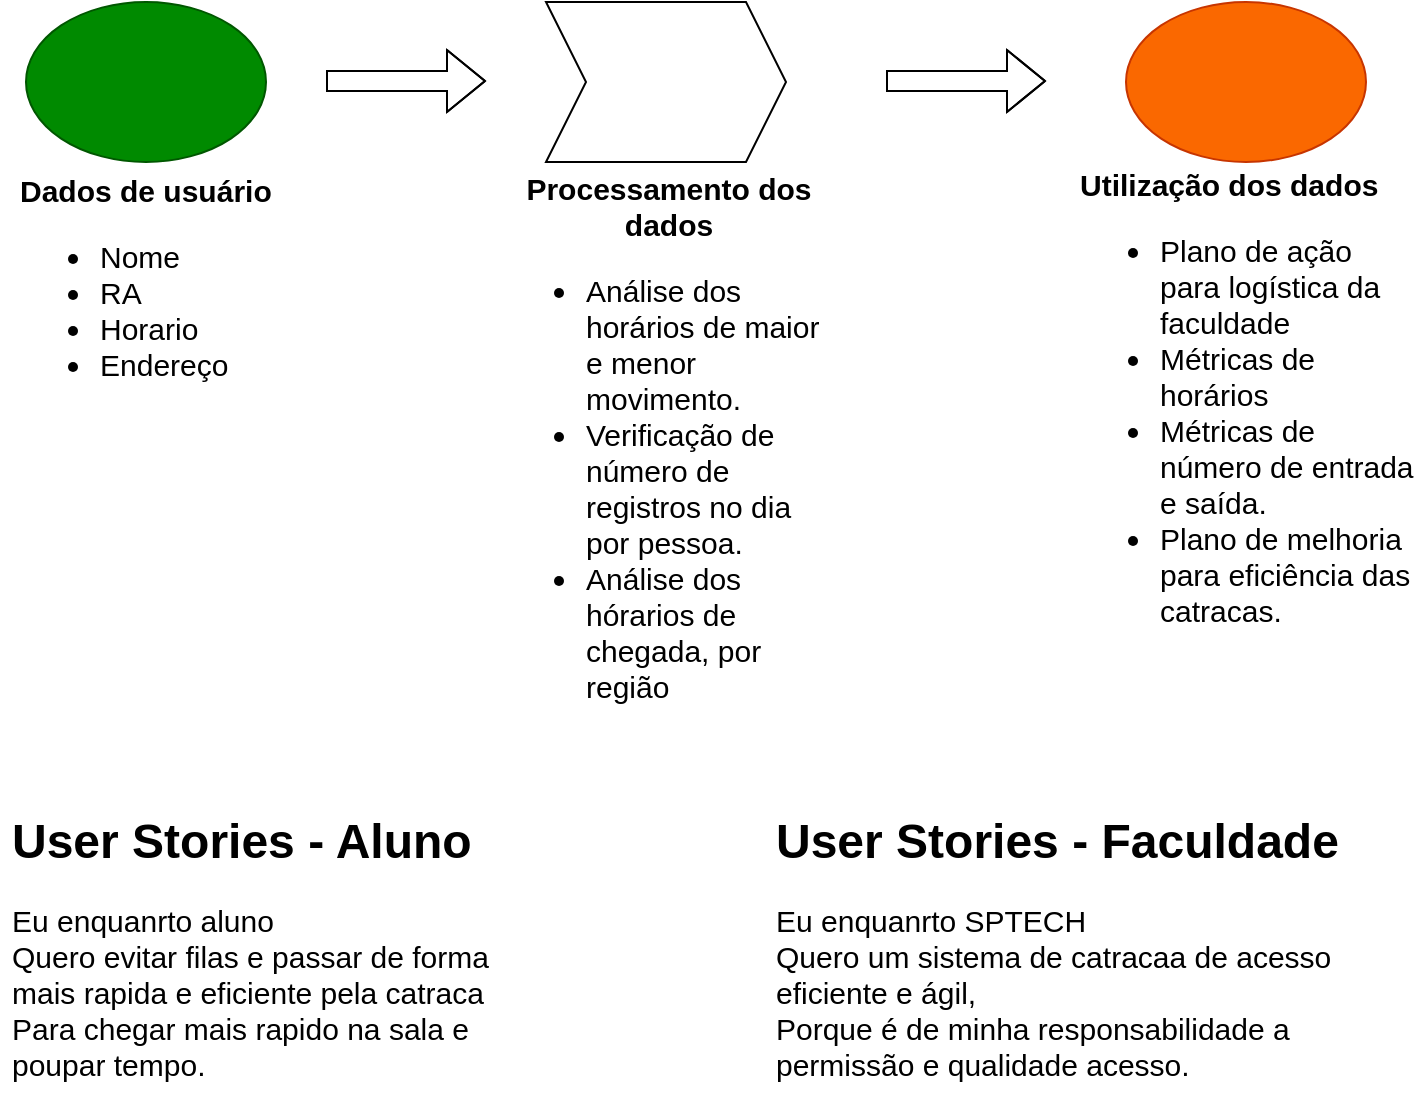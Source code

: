 <mxfile version="23.1.1" type="device">
  <diagram name="Página-1" id="mBUzUbLttpCoXwN_3jC5">
    <mxGraphModel dx="1100" dy="533" grid="1" gridSize="10" guides="1" tooltips="1" connect="1" arrows="1" fold="1" page="1" pageScale="1" pageWidth="827" pageHeight="1169" math="0" shadow="0">
      <root>
        <mxCell id="0" />
        <mxCell id="1" parent="0" />
        <mxCell id="QCWjCAbuxzyWn00t-N_U-1" value="" style="ellipse;whiteSpace=wrap;html=1;fillColor=#008a00;fontColor=#ffffff;strokeColor=#005700;" vertex="1" parent="1">
          <mxGeometry x="80" y="180" width="120" height="80" as="geometry" />
        </mxCell>
        <mxCell id="QCWjCAbuxzyWn00t-N_U-2" value="" style="ellipse;whiteSpace=wrap;html=1;fillColor=#fa6800;fontColor=#000000;strokeColor=#C73500;" vertex="1" parent="1">
          <mxGeometry x="630" y="180" width="120" height="80" as="geometry" />
        </mxCell>
        <mxCell id="QCWjCAbuxzyWn00t-N_U-3" value="" style="shape=step;perimeter=stepPerimeter;whiteSpace=wrap;html=1;fixedSize=1;" vertex="1" parent="1">
          <mxGeometry x="340" y="180" width="120" height="80" as="geometry" />
        </mxCell>
        <mxCell id="QCWjCAbuxzyWn00t-N_U-4" value="&lt;font style=&quot;font-size: 15px;&quot;&gt;&lt;b&gt;Dados de usuário&lt;/b&gt;&lt;br&gt;&lt;ul style=&quot;&quot;&gt;&lt;li style=&quot;&quot;&gt;&lt;font style=&quot;font-size: 15px;&quot;&gt;Nome&lt;/font&gt;&lt;/li&gt;&lt;li style=&quot;&quot;&gt;&lt;font style=&quot;font-size: 15px;&quot;&gt;RA&lt;/font&gt;&lt;/li&gt;&lt;li style=&quot;&quot;&gt;&lt;font style=&quot;font-size: 15px;&quot;&gt;Horario&lt;/font&gt;&lt;/li&gt;&lt;li style=&quot;&quot;&gt;&lt;font style=&quot;font-size: 15px;&quot;&gt;Endereço&lt;/font&gt;&lt;/li&gt;&lt;/ul&gt;&lt;/font&gt;" style="text;html=1;strokeColor=none;fillColor=none;align=left;verticalAlign=middle;whiteSpace=wrap;rounded=0;" vertex="1" parent="1">
          <mxGeometry x="75" y="310" width="130" height="30" as="geometry" />
        </mxCell>
        <mxCell id="QCWjCAbuxzyWn00t-N_U-5" value="Utilização dos dados&lt;br&gt;&lt;ul&gt;&lt;li&gt;&lt;span style=&quot;font-weight: normal;&quot;&gt;Plano de ação para logística da faculdade&lt;/span&gt;&lt;/li&gt;&lt;li&gt;&lt;span style=&quot;font-weight: normal;&quot;&gt;Métricas de horários&lt;/span&gt;&lt;/li&gt;&lt;li&gt;&lt;span style=&quot;font-weight: normal;&quot;&gt;Métricas de número de entrada e saída.&lt;/span&gt;&lt;/li&gt;&lt;li&gt;&lt;span style=&quot;font-weight: normal;&quot;&gt;Plano de melhoria para eficiência das catracas.&lt;/span&gt;&lt;/li&gt;&lt;/ul&gt;" style="text;html=1;strokeColor=none;fillColor=none;align=left;verticalAlign=middle;whiteSpace=wrap;rounded=0;fontStyle=1;fontSize=15;" vertex="1" parent="1">
          <mxGeometry x="605" y="370" width="170" height="30" as="geometry" />
        </mxCell>
        <mxCell id="QCWjCAbuxzyWn00t-N_U-6" value="&lt;div style=&quot;text-align: center;&quot;&gt;&lt;span style=&quot;background-color: initial;&quot;&gt;Processamento dos dados&lt;/span&gt;&lt;/div&gt;&lt;ul&gt;&lt;li&gt;&lt;span style=&quot;font-weight: normal;&quot;&gt;Análise dos horários de maior e menor movimento.&lt;/span&gt;&lt;/li&gt;&lt;li&gt;&lt;span style=&quot;font-weight: normal;&quot;&gt;Verificação de número de registros no dia por pessoa.&lt;/span&gt;&lt;/li&gt;&lt;li&gt;&lt;span style=&quot;font-weight: normal;&quot;&gt;Análise dos hórarios de chegada, por região&lt;/span&gt;&lt;/li&gt;&lt;/ul&gt;" style="text;html=1;strokeColor=none;fillColor=none;align=left;verticalAlign=middle;whiteSpace=wrap;rounded=0;fontStyle=1;fontSize=15;" vertex="1" parent="1">
          <mxGeometry x="317.5" y="390" width="165" height="30" as="geometry" />
        </mxCell>
        <mxCell id="QCWjCAbuxzyWn00t-N_U-7" value="" style="shape=flexArrow;endArrow=classic;html=1;rounded=0;" edge="1" parent="1">
          <mxGeometry width="50" height="50" relative="1" as="geometry">
            <mxPoint x="230" y="219.5" as="sourcePoint" />
            <mxPoint x="310" y="219.5" as="targetPoint" />
            <Array as="points">
              <mxPoint x="270" y="219.5" />
            </Array>
          </mxGeometry>
        </mxCell>
        <mxCell id="QCWjCAbuxzyWn00t-N_U-8" value="" style="shape=flexArrow;endArrow=classic;html=1;rounded=0;" edge="1" parent="1">
          <mxGeometry width="50" height="50" relative="1" as="geometry">
            <mxPoint x="510" y="219.5" as="sourcePoint" />
            <mxPoint x="590" y="219.5" as="targetPoint" />
            <Array as="points">
              <mxPoint x="550" y="219.5" />
            </Array>
          </mxGeometry>
        </mxCell>
        <mxCell id="QCWjCAbuxzyWn00t-N_U-10" value="&lt;h1&gt;User Stories - Aluno&lt;/h1&gt;&lt;div style=&quot;font-size: 15px;&quot;&gt;&lt;font style=&quot;font-size: 15px;&quot;&gt;Eu enquanrto aluno&lt;/font&gt;&lt;/div&gt;&lt;div style=&quot;font-size: 15px;&quot;&gt;&lt;font style=&quot;font-size: 15px;&quot;&gt;Quero evitar filas e passar de forma mais rapida e eficiente pela catraca&lt;/font&gt;&lt;/div&gt;&lt;div style=&quot;font-size: 15px;&quot;&gt;&lt;font style=&quot;font-size: 15px;&quot;&gt;Para chegar mais rapido na sala e poupar tempo.&lt;/font&gt;&lt;/div&gt;" style="text;html=1;strokeColor=none;fillColor=none;spacing=5;spacingTop=-20;whiteSpace=wrap;overflow=hidden;rounded=0;" vertex="1" parent="1">
          <mxGeometry x="67.5" y="580" width="250" height="145" as="geometry" />
        </mxCell>
        <mxCell id="QCWjCAbuxzyWn00t-N_U-11" value="&lt;h1&gt;User Stories - Faculdade&lt;/h1&gt;&lt;div style=&quot;font-size: 15px;&quot;&gt;&lt;font style=&quot;font-size: 15px;&quot;&gt;Eu enquanrto SPTECH&lt;/font&gt;&lt;/div&gt;&lt;div style=&quot;font-size: 15px;&quot;&gt;&lt;font style=&quot;font-size: 15px;&quot;&gt;Quero um sistema de catracaa de acesso eficiente e ágil,&lt;/font&gt;&lt;/div&gt;&lt;div style=&quot;font-size: 15px;&quot;&gt;&lt;font style=&quot;font-size: 15px;&quot;&gt;Porque é de minha responsabilidade a permissão e qualidade acesso.&lt;/font&gt;&lt;/div&gt;" style="text;html=1;strokeColor=none;fillColor=none;spacing=5;spacingTop=-20;whiteSpace=wrap;overflow=hidden;rounded=0;" vertex="1" parent="1">
          <mxGeometry x="450" y="580" width="307" height="145" as="geometry" />
        </mxCell>
      </root>
    </mxGraphModel>
  </diagram>
</mxfile>
